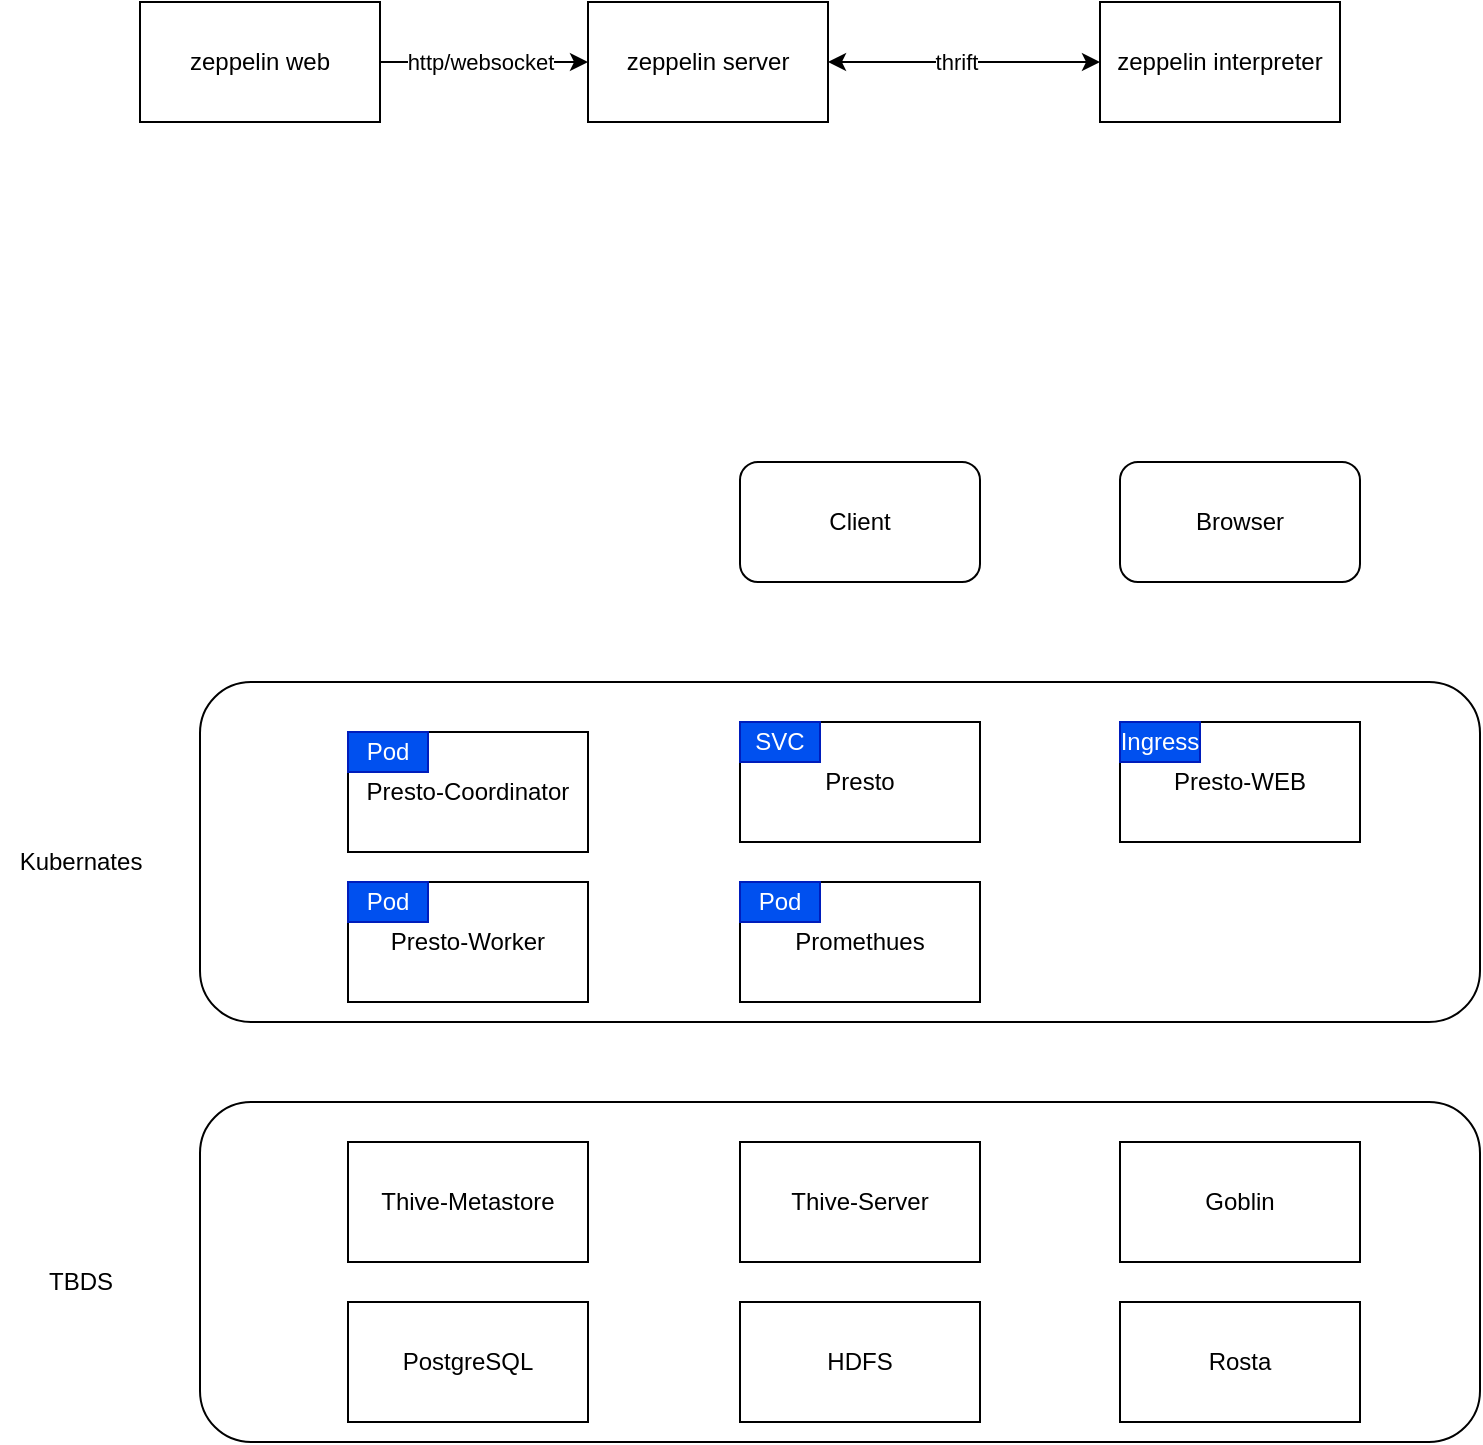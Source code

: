 <mxfile version="18.1.1" type="github">
  <diagram id="w8i8hJUbe69y6mkn9fEg" name="Page-1">
    <mxGraphModel dx="2062" dy="1122" grid="1" gridSize="10" guides="1" tooltips="1" connect="1" arrows="1" fold="1" page="1" pageScale="1" pageWidth="827" pageHeight="1169" math="0" shadow="0">
      <root>
        <mxCell id="0" />
        <mxCell id="1" parent="0" />
        <mxCell id="r_5JoPX6mwkDNACGiWuo-1" value="zeppelin server" style="rounded=0;whiteSpace=wrap;html=1;" parent="1" vertex="1">
          <mxGeometry x="294" y="160" width="120" height="60" as="geometry" />
        </mxCell>
        <mxCell id="r_5JoPX6mwkDNACGiWuo-2" value="zeppelin interpreter" style="rounded=0;whiteSpace=wrap;html=1;" parent="1" vertex="1">
          <mxGeometry x="550" y="160" width="120" height="60" as="geometry" />
        </mxCell>
        <mxCell id="r_5JoPX6mwkDNACGiWuo-5" value="" style="endArrow=classic;startArrow=classic;html=1;rounded=0;entryX=0;entryY=0.5;entryDx=0;entryDy=0;exitX=1;exitY=0.5;exitDx=0;exitDy=0;" parent="1" source="r_5JoPX6mwkDNACGiWuo-1" target="r_5JoPX6mwkDNACGiWuo-2" edge="1">
          <mxGeometry width="50" height="50" relative="1" as="geometry">
            <mxPoint x="390" y="600" as="sourcePoint" />
            <mxPoint x="440" y="550" as="targetPoint" />
            <Array as="points">
              <mxPoint x="490" y="190" />
            </Array>
          </mxGeometry>
        </mxCell>
        <mxCell id="r_5JoPX6mwkDNACGiWuo-6" value="thrift" style="edgeLabel;html=1;align=center;verticalAlign=middle;resizable=0;points=[];" parent="r_5JoPX6mwkDNACGiWuo-5" vertex="1" connectable="0">
          <mxGeometry x="-0.059" relative="1" as="geometry">
            <mxPoint as="offset" />
          </mxGeometry>
        </mxCell>
        <mxCell id="r_5JoPX6mwkDNACGiWuo-8" style="edgeStyle=orthogonalEdgeStyle;rounded=0;orthogonalLoop=1;jettySize=auto;html=1;exitX=1;exitY=0.5;exitDx=0;exitDy=0;entryX=0;entryY=0.5;entryDx=0;entryDy=0;" parent="1" source="r_5JoPX6mwkDNACGiWuo-7" target="r_5JoPX6mwkDNACGiWuo-1" edge="1">
          <mxGeometry relative="1" as="geometry" />
        </mxCell>
        <mxCell id="r_5JoPX6mwkDNACGiWuo-9" value="http/websocket" style="edgeLabel;html=1;align=center;verticalAlign=middle;resizable=0;points=[];" parent="r_5JoPX6mwkDNACGiWuo-8" vertex="1" connectable="0">
          <mxGeometry x="-0.769" y="-1" relative="1" as="geometry">
            <mxPoint x="38" y="-1" as="offset" />
          </mxGeometry>
        </mxCell>
        <mxCell id="r_5JoPX6mwkDNACGiWuo-7" value="zeppelin web" style="rounded=0;whiteSpace=wrap;html=1;" parent="1" vertex="1">
          <mxGeometry x="70" y="160" width="120" height="60" as="geometry" />
        </mxCell>
        <mxCell id="imXbIS6YsgM5OcwjZ47M-2" value="" style="rounded=1;whiteSpace=wrap;html=1;fillColor=none;" vertex="1" parent="1">
          <mxGeometry x="100" y="500" width="640" height="170" as="geometry" />
        </mxCell>
        <mxCell id="imXbIS6YsgM5OcwjZ47M-3" value="" style="rounded=1;whiteSpace=wrap;html=1;fillColor=none;" vertex="1" parent="1">
          <mxGeometry x="100" y="710" width="640" height="170" as="geometry" />
        </mxCell>
        <mxCell id="imXbIS6YsgM5OcwjZ47M-6" value="" style="group" vertex="1" connectable="0" parent="1">
          <mxGeometry x="174" y="525" width="120" height="60" as="geometry" />
        </mxCell>
        <mxCell id="imXbIS6YsgM5OcwjZ47M-4" value="Presto-Coordinator" style="rounded=0;whiteSpace=wrap;html=1;fillColor=none;" vertex="1" parent="imXbIS6YsgM5OcwjZ47M-6">
          <mxGeometry width="120" height="60" as="geometry" />
        </mxCell>
        <mxCell id="imXbIS6YsgM5OcwjZ47M-5" value="Pod" style="rounded=0;whiteSpace=wrap;html=1;fillColor=#0050ef;strokeColor=#001DBC;fontColor=#ffffff;" vertex="1" parent="imXbIS6YsgM5OcwjZ47M-6">
          <mxGeometry width="40" height="20" as="geometry" />
        </mxCell>
        <mxCell id="imXbIS6YsgM5OcwjZ47M-7" value="" style="group" vertex="1" connectable="0" parent="1">
          <mxGeometry x="174" y="600" width="120" height="60" as="geometry" />
        </mxCell>
        <mxCell id="imXbIS6YsgM5OcwjZ47M-8" value="Presto-Worker" style="rounded=0;whiteSpace=wrap;html=1;fillColor=none;" vertex="1" parent="imXbIS6YsgM5OcwjZ47M-7">
          <mxGeometry width="120" height="60" as="geometry" />
        </mxCell>
        <mxCell id="imXbIS6YsgM5OcwjZ47M-9" value="Pod" style="rounded=0;whiteSpace=wrap;html=1;fillColor=#0050ef;strokeColor=#001DBC;fontColor=#ffffff;" vertex="1" parent="imXbIS6YsgM5OcwjZ47M-7">
          <mxGeometry width="40" height="20" as="geometry" />
        </mxCell>
        <mxCell id="imXbIS6YsgM5OcwjZ47M-10" value="" style="group" vertex="1" connectable="0" parent="1">
          <mxGeometry x="370" y="600" width="120" height="60" as="geometry" />
        </mxCell>
        <mxCell id="imXbIS6YsgM5OcwjZ47M-11" value="Promethues" style="rounded=0;whiteSpace=wrap;html=1;fillColor=none;" vertex="1" parent="imXbIS6YsgM5OcwjZ47M-10">
          <mxGeometry width="120" height="60" as="geometry" />
        </mxCell>
        <mxCell id="imXbIS6YsgM5OcwjZ47M-12" value="Pod" style="rounded=0;whiteSpace=wrap;html=1;fillColor=#0050ef;strokeColor=#001DBC;fontColor=#ffffff;" vertex="1" parent="imXbIS6YsgM5OcwjZ47M-10">
          <mxGeometry width="40" height="20" as="geometry" />
        </mxCell>
        <mxCell id="imXbIS6YsgM5OcwjZ47M-13" value="" style="group" vertex="1" connectable="0" parent="1">
          <mxGeometry x="370" y="520" width="120" height="60" as="geometry" />
        </mxCell>
        <mxCell id="imXbIS6YsgM5OcwjZ47M-14" value="Presto" style="rounded=0;whiteSpace=wrap;html=1;fillColor=none;" vertex="1" parent="imXbIS6YsgM5OcwjZ47M-13">
          <mxGeometry width="120" height="60" as="geometry" />
        </mxCell>
        <mxCell id="imXbIS6YsgM5OcwjZ47M-15" value="SVC" style="rounded=0;whiteSpace=wrap;html=1;fillColor=#0050ef;strokeColor=#001DBC;fontColor=#ffffff;" vertex="1" parent="imXbIS6YsgM5OcwjZ47M-13">
          <mxGeometry width="40" height="20" as="geometry" />
        </mxCell>
        <mxCell id="imXbIS6YsgM5OcwjZ47M-16" value="Kubernates" style="text;html=1;align=center;verticalAlign=middle;resizable=0;points=[];autosize=1;strokeColor=none;fillColor=none;" vertex="1" parent="1">
          <mxGeometry y="580" width="80" height="20" as="geometry" />
        </mxCell>
        <mxCell id="imXbIS6YsgM5OcwjZ47M-18" value="HDFS" style="rounded=0;whiteSpace=wrap;html=1;fillColor=none;" vertex="1" parent="1">
          <mxGeometry x="370" y="810" width="120" height="60" as="geometry" />
        </mxCell>
        <mxCell id="imXbIS6YsgM5OcwjZ47M-19" value="Thive-Server" style="rounded=0;whiteSpace=wrap;html=1;fillColor=none;" vertex="1" parent="1">
          <mxGeometry x="370" y="730" width="120" height="60" as="geometry" />
        </mxCell>
        <mxCell id="imXbIS6YsgM5OcwjZ47M-22" value="PostgreSQL" style="rounded=0;whiteSpace=wrap;html=1;fillColor=none;" vertex="1" parent="1">
          <mxGeometry x="174" y="810" width="120" height="60" as="geometry" />
        </mxCell>
        <mxCell id="imXbIS6YsgM5OcwjZ47M-23" value="Thive-Metastore" style="rounded=0;whiteSpace=wrap;html=1;fillColor=none;" vertex="1" parent="1">
          <mxGeometry x="174" y="730" width="120" height="60" as="geometry" />
        </mxCell>
        <mxCell id="imXbIS6YsgM5OcwjZ47M-24" value="TBDS" style="text;html=1;align=center;verticalAlign=middle;resizable=0;points=[];autosize=1;strokeColor=none;fillColor=none;" vertex="1" parent="1">
          <mxGeometry x="15" y="790" width="50" height="20" as="geometry" />
        </mxCell>
        <mxCell id="imXbIS6YsgM5OcwjZ47M-25" value="Goblin" style="rounded=0;whiteSpace=wrap;html=1;fillColor=none;" vertex="1" parent="1">
          <mxGeometry x="560" y="730" width="120" height="60" as="geometry" />
        </mxCell>
        <mxCell id="imXbIS6YsgM5OcwjZ47M-26" value="Rosta" style="rounded=0;whiteSpace=wrap;html=1;fillColor=none;" vertex="1" parent="1">
          <mxGeometry x="560" y="810" width="120" height="60" as="geometry" />
        </mxCell>
        <mxCell id="imXbIS6YsgM5OcwjZ47M-27" value="" style="group" vertex="1" connectable="0" parent="1">
          <mxGeometry x="560" y="520" width="120" height="60" as="geometry" />
        </mxCell>
        <mxCell id="imXbIS6YsgM5OcwjZ47M-28" value="Presto-WEB" style="rounded=0;whiteSpace=wrap;html=1;fillColor=none;" vertex="1" parent="imXbIS6YsgM5OcwjZ47M-27">
          <mxGeometry width="120" height="60" as="geometry" />
        </mxCell>
        <mxCell id="imXbIS6YsgM5OcwjZ47M-29" value="Ingress" style="rounded=0;whiteSpace=wrap;html=1;fillColor=#0050ef;strokeColor=#001DBC;fontColor=#ffffff;" vertex="1" parent="imXbIS6YsgM5OcwjZ47M-27">
          <mxGeometry width="40" height="20" as="geometry" />
        </mxCell>
        <mxCell id="imXbIS6YsgM5OcwjZ47M-30" value="Client" style="rounded=1;whiteSpace=wrap;html=1;fillColor=none;" vertex="1" parent="1">
          <mxGeometry x="370" y="390" width="120" height="60" as="geometry" />
        </mxCell>
        <mxCell id="imXbIS6YsgM5OcwjZ47M-31" value="Browser" style="rounded=1;whiteSpace=wrap;html=1;fillColor=none;" vertex="1" parent="1">
          <mxGeometry x="560" y="390" width="120" height="60" as="geometry" />
        </mxCell>
      </root>
    </mxGraphModel>
  </diagram>
</mxfile>
